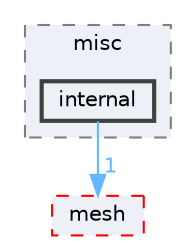 digraph "/home/runner/work/vclib/vclib/include/vclib/misc/internal"
{
 // LATEX_PDF_SIZE
  bgcolor="transparent";
  edge [fontname=Helvetica,fontsize=10,labelfontname=Helvetica,labelfontsize=10];
  node [fontname=Helvetica,fontsize=10,shape=box,height=0.2,width=0.4];
  compound=true
  subgraph clusterdir_1d5d86545c5ee72848d4833136f0caa9 {
    graph [ bgcolor="#edf0f7", pencolor="grey50", label="misc", fontname=Helvetica,fontsize=10 style="filled,dashed", URL="dir_1d5d86545c5ee72848d4833136f0caa9.html",tooltip=""]
  dir_35f5e215d5d28025e43ffcae2a1fa64a [label="internal", fillcolor="#edf0f7", color="grey25", style="filled,bold", URL="dir_35f5e215d5d28025e43ffcae2a1fa64a.html",tooltip=""];
  }
  dir_b7cba7c08bd1746e313314f7773d6465 [label="mesh", fillcolor="#edf0f7", color="red", style="filled,dashed", URL="dir_b7cba7c08bd1746e313314f7773d6465.html",tooltip=""];
  dir_35f5e215d5d28025e43ffcae2a1fa64a->dir_b7cba7c08bd1746e313314f7773d6465 [headlabel="1", labeldistance=1.5 headhref="dir_000022_000034.html" color="steelblue1" fontcolor="steelblue1"];
}
